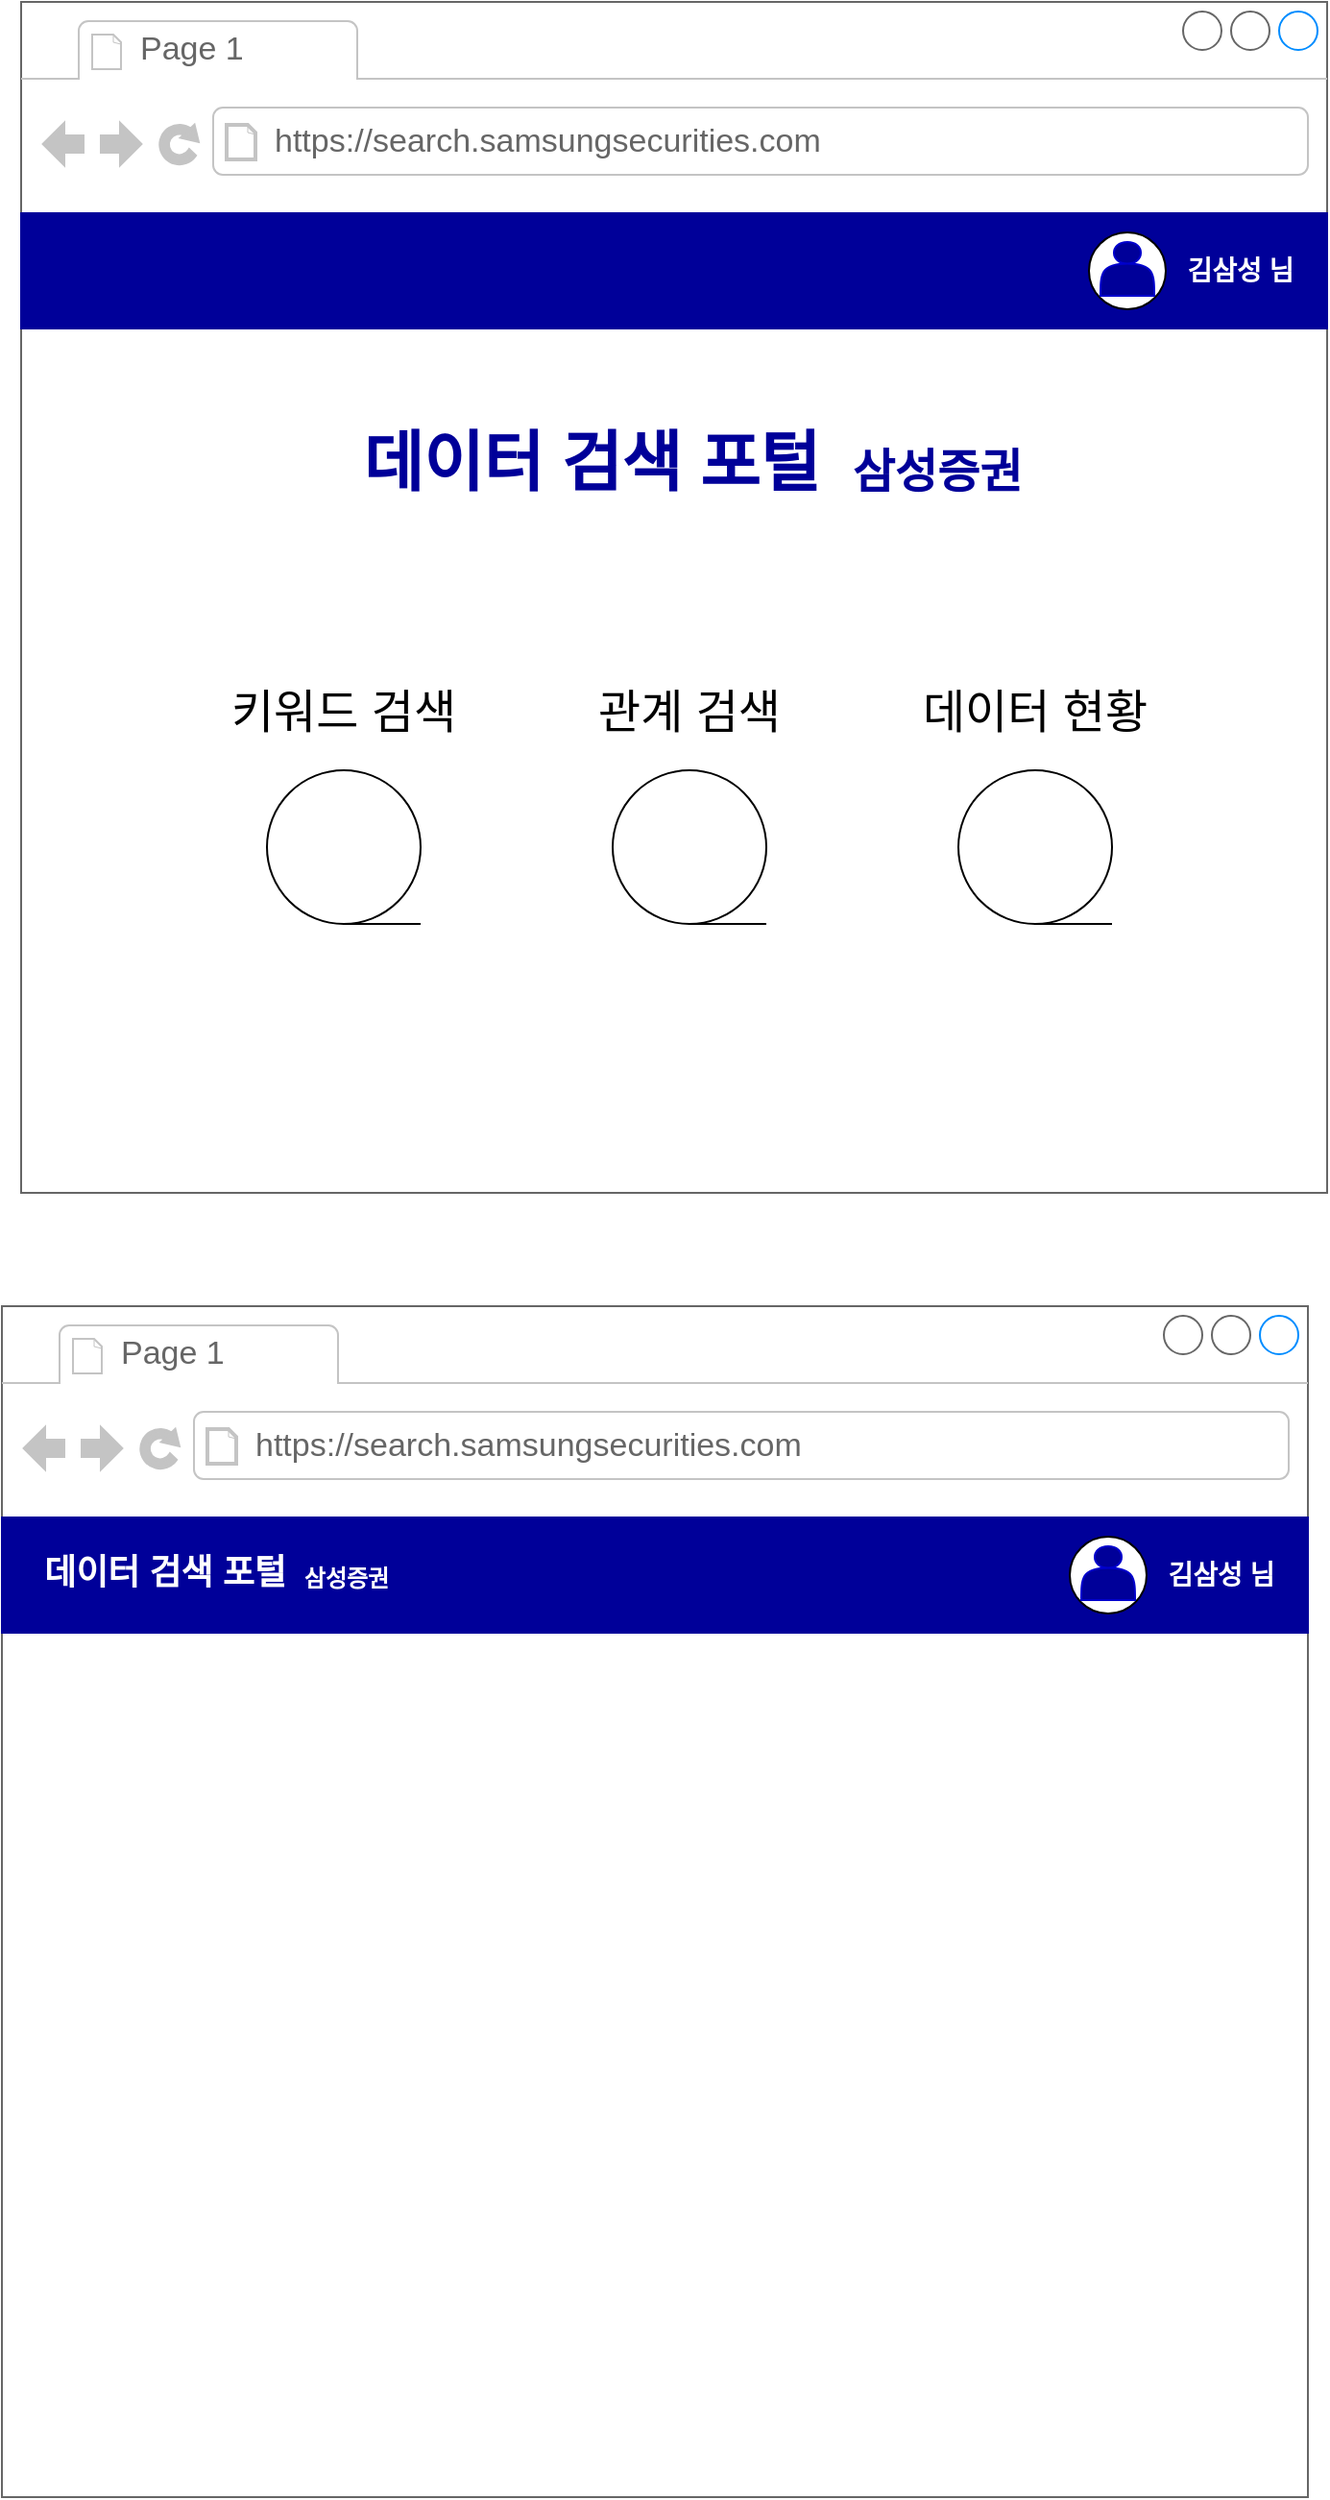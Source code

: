 <mxfile version="12.1.3" type="github" pages="1">
  <diagram id="S1BQ-QaCb_rSmjgJLZ4S" name="Page-1">
    <mxGraphModel dx="940" dy="600" grid="1" gridSize="10" guides="1" tooltips="1" connect="1" arrows="1" fold="1" page="1" pageScale="1" pageWidth="827" pageHeight="1169" math="0" shadow="0">
      <root>
        <mxCell id="0"/>
        <mxCell id="1" parent="0"/>
        <mxCell id="38_1eCyaNACQlzidqit7-1" value="" style="strokeWidth=1;shadow=0;dashed=0;align=center;html=1;shape=mxgraph.mockup.containers.browserWindow;rSize=0;fillColor=#ffffff;strokeColor=#666666;strokeColor2=#008cff;strokeColor3=#c4c4c4;mainText=,;recursiveResize=0;" parent="1" vertex="1">
          <mxGeometry x="50" y="40" width="680" height="620" as="geometry"/>
        </mxCell>
        <mxCell id="38_1eCyaNACQlzidqit7-2" value="Page 1" style="strokeWidth=1;shadow=0;dashed=0;align=center;html=1;shape=mxgraph.mockup.containers.anchor;fontSize=17;fontColor=#666666;align=left;" parent="38_1eCyaNACQlzidqit7-1" vertex="1">
          <mxGeometry x="60" y="12" width="110" height="26" as="geometry"/>
        </mxCell>
        <mxCell id="38_1eCyaNACQlzidqit7-3" value="https://search.samsungsecurities.com" style="strokeWidth=1;shadow=0;dashed=0;align=center;html=1;shape=mxgraph.mockup.containers.anchor;rSize=0;fontSize=17;fontColor=#666666;align=left;" parent="38_1eCyaNACQlzidqit7-1" vertex="1">
          <mxGeometry x="130" y="60" width="250" height="26" as="geometry"/>
        </mxCell>
        <mxCell id="38_1eCyaNACQlzidqit7-6" value="&lt;h1&gt;&lt;br&gt;&lt;/h1&gt;" style="rounded=0;whiteSpace=wrap;html=1;strokeColor=#000099;fillColor=#000099;" parent="38_1eCyaNACQlzidqit7-1" vertex="1">
          <mxGeometry y="110" width="680" height="60" as="geometry"/>
        </mxCell>
        <mxCell id="v0x7pHQmvKE8jV97begg-1" value="&lt;h3&gt;&lt;font color=&quot;#000099&quot; style=&quot;font-size: 34px&quot;&gt;&lt;b&gt;데이터 검색 포털&lt;/b&gt;&lt;/font&gt;&lt;/h3&gt;" style="text;html=1;strokeColor=none;fillColor=none;align=center;verticalAlign=middle;whiteSpace=wrap;rounded=0;fontSize=24;" parent="38_1eCyaNACQlzidqit7-1" vertex="1">
          <mxGeometry x="137" y="230" width="320" height="20" as="geometry"/>
        </mxCell>
        <mxCell id="v0x7pHQmvKE8jV97begg-2" value="&lt;h5&gt;&lt;font size=&quot;1&quot; color=&quot;#000099&quot;&gt;&lt;b style=&quot;font-size: 24px&quot;&gt;삼성증권&lt;/b&gt;&lt;/font&gt;&lt;/h5&gt;" style="text;html=1;strokeColor=none;fillColor=none;align=center;verticalAlign=middle;whiteSpace=wrap;rounded=0;fontSize=24;" parent="38_1eCyaNACQlzidqit7-1" vertex="1">
          <mxGeometry x="412" y="235" width="130" height="20" as="geometry"/>
        </mxCell>
        <mxCell id="s3t0yR068hZkqlNC1yJM-2" value="" style="shape=tapeData;whiteSpace=wrap;html=1;perimeter=ellipsePerimeter;fontSize=24;" vertex="1" parent="38_1eCyaNACQlzidqit7-1">
          <mxGeometry x="128" y="400" width="80" height="80" as="geometry"/>
        </mxCell>
        <mxCell id="s3t0yR068hZkqlNC1yJM-3" value="" style="shape=tapeData;whiteSpace=wrap;html=1;perimeter=ellipsePerimeter;fontSize=24;" vertex="1" parent="38_1eCyaNACQlzidqit7-1">
          <mxGeometry x="308" y="400" width="80" height="80" as="geometry"/>
        </mxCell>
        <mxCell id="s3t0yR068hZkqlNC1yJM-4" value="" style="shape=tapeData;whiteSpace=wrap;html=1;perimeter=ellipsePerimeter;fontSize=24;" vertex="1" parent="38_1eCyaNACQlzidqit7-1">
          <mxGeometry x="488" y="400" width="80" height="80" as="geometry"/>
        </mxCell>
        <mxCell id="s3t0yR068hZkqlNC1yJM-5" value="키워드 검색" style="text;html=1;strokeColor=none;fillColor=none;align=center;verticalAlign=middle;whiteSpace=wrap;rounded=0;fontSize=24;" vertex="1" parent="38_1eCyaNACQlzidqit7-1">
          <mxGeometry x="83" y="360" width="170" height="20" as="geometry"/>
        </mxCell>
        <mxCell id="s3t0yR068hZkqlNC1yJM-6" value="관계 검색" style="text;html=1;strokeColor=none;fillColor=none;align=center;verticalAlign=middle;whiteSpace=wrap;rounded=0;fontSize=24;" vertex="1" parent="38_1eCyaNACQlzidqit7-1">
          <mxGeometry x="263" y="360" width="170" height="20" as="geometry"/>
        </mxCell>
        <mxCell id="s3t0yR068hZkqlNC1yJM-7" value="데이터 현황" style="text;html=1;strokeColor=none;fillColor=none;align=center;verticalAlign=middle;whiteSpace=wrap;rounded=0;fontSize=24;" vertex="1" parent="38_1eCyaNACQlzidqit7-1">
          <mxGeometry x="443" y="360" width="170" height="20" as="geometry"/>
        </mxCell>
        <mxCell id="s3t0yR068hZkqlNC1yJM-9" value="" style="ellipse;whiteSpace=wrap;html=1;aspect=fixed;fontSize=24;" vertex="1" parent="38_1eCyaNACQlzidqit7-1">
          <mxGeometry x="556" y="120" width="40" height="40" as="geometry"/>
        </mxCell>
        <mxCell id="s3t0yR068hZkqlNC1yJM-8" value="" style="shape=actor;whiteSpace=wrap;html=1;fontSize=24;fontColor=#000099;fillColor=#000099;strokeColor=#0000CC;" vertex="1" parent="38_1eCyaNACQlzidqit7-1">
          <mxGeometry x="562" y="125" width="28" height="28" as="geometry"/>
        </mxCell>
        <mxCell id="s3t0yR068hZkqlNC1yJM-11" value="김삼성 님" style="text;html=1;strokeColor=none;fillColor=none;align=center;verticalAlign=middle;whiteSpace=wrap;rounded=0;labelBackgroundColor=none;fontSize=14;fontColor=#FFFFFF;fontStyle=1" vertex="1" parent="38_1eCyaNACQlzidqit7-1">
          <mxGeometry x="595" y="130" width="80" height="20" as="geometry"/>
        </mxCell>
        <mxCell id="s3t0yR068hZkqlNC1yJM-14" value="" style="strokeWidth=1;shadow=0;dashed=0;align=center;html=1;shape=mxgraph.mockup.containers.browserWindow;rSize=0;fillColor=#ffffff;strokeColor=#666666;strokeColor2=#008cff;strokeColor3=#c4c4c4;mainText=,;recursiveResize=0;fontSize=8;" vertex="1" parent="1">
          <mxGeometry x="40" y="719" width="680" height="620" as="geometry"/>
        </mxCell>
        <mxCell id="s3t0yR068hZkqlNC1yJM-15" value="Page 1" style="strokeWidth=1;shadow=0;dashed=0;align=center;html=1;shape=mxgraph.mockup.containers.anchor;fontSize=17;fontColor=#666666;align=left;" vertex="1" parent="s3t0yR068hZkqlNC1yJM-14">
          <mxGeometry x="60" y="12" width="110" height="26" as="geometry"/>
        </mxCell>
        <mxCell id="s3t0yR068hZkqlNC1yJM-16" value="https://search.samsungsecurities.com" style="strokeWidth=1;shadow=0;dashed=0;align=center;html=1;shape=mxgraph.mockup.containers.anchor;rSize=0;fontSize=17;fontColor=#666666;align=left;" vertex="1" parent="s3t0yR068hZkqlNC1yJM-14">
          <mxGeometry x="130" y="60" width="250" height="26" as="geometry"/>
        </mxCell>
        <mxCell id="s3t0yR068hZkqlNC1yJM-17" value="&lt;h1&gt;&lt;br&gt;&lt;/h1&gt;" style="rounded=0;whiteSpace=wrap;html=1;strokeColor=#000099;fillColor=#000099;" vertex="1" parent="s3t0yR068hZkqlNC1yJM-14">
          <mxGeometry y="110" width="680" height="60" as="geometry"/>
        </mxCell>
        <mxCell id="s3t0yR068hZkqlNC1yJM-18" value="&lt;h3 style=&quot;font-size: 18px;&quot;&gt;&lt;font style=&quot;font-size: 18px;&quot;&gt;&lt;b style=&quot;font-size: 18px;&quot;&gt;데이터 검색 포털&lt;/b&gt;&lt;/font&gt;&lt;/h3&gt;" style="text;html=1;strokeColor=none;fillColor=none;align=center;verticalAlign=middle;whiteSpace=wrap;rounded=0;fontSize=18;fontColor=#FFFFFF;" vertex="1" parent="s3t0yR068hZkqlNC1yJM-14">
          <mxGeometry x="10" y="129" width="150" height="20" as="geometry"/>
        </mxCell>
        <mxCell id="s3t0yR068hZkqlNC1yJM-19" value="&lt;h5 style=&quot;font-size: 12px;&quot;&gt;&lt;font style=&quot;font-size: 12px;&quot;&gt;&lt;b style=&quot;font-size: 12px;&quot;&gt;삼성증권&lt;/b&gt;&lt;/font&gt;&lt;/h5&gt;" style="text;html=1;strokeColor=none;fillColor=none;align=center;verticalAlign=middle;whiteSpace=wrap;rounded=0;fontSize=12;fontColor=#FFFFFF;" vertex="1" parent="s3t0yR068hZkqlNC1yJM-14">
          <mxGeometry x="140" y="132" width="79" height="20" as="geometry"/>
        </mxCell>
        <mxCell id="s3t0yR068hZkqlNC1yJM-26" value="" style="ellipse;whiteSpace=wrap;html=1;aspect=fixed;fontSize=24;" vertex="1" parent="s3t0yR068hZkqlNC1yJM-14">
          <mxGeometry x="556" y="120" width="40" height="40" as="geometry"/>
        </mxCell>
        <mxCell id="s3t0yR068hZkqlNC1yJM-27" value="" style="shape=actor;whiteSpace=wrap;html=1;fontSize=24;fontColor=#000099;fillColor=#000099;strokeColor=#0000CC;" vertex="1" parent="s3t0yR068hZkqlNC1yJM-14">
          <mxGeometry x="562" y="125" width="28" height="28" as="geometry"/>
        </mxCell>
        <mxCell id="s3t0yR068hZkqlNC1yJM-28" value="김삼성 님" style="text;html=1;strokeColor=none;fillColor=none;align=center;verticalAlign=middle;whiteSpace=wrap;rounded=0;labelBackgroundColor=none;fontSize=14;fontColor=#FFFFFF;fontStyle=1" vertex="1" parent="s3t0yR068hZkqlNC1yJM-14">
          <mxGeometry x="595" y="130" width="80" height="20" as="geometry"/>
        </mxCell>
      </root>
    </mxGraphModel>
  </diagram>
</mxfile>
